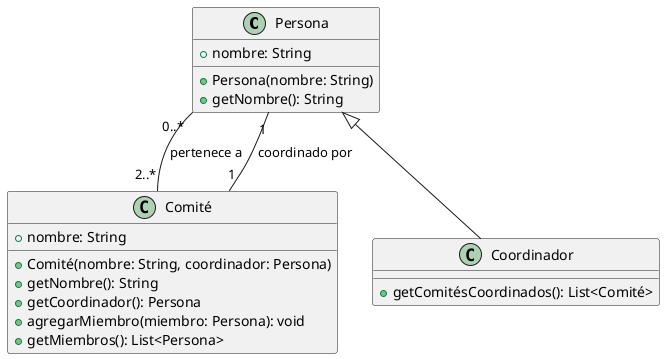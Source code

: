 @startuml
class Persona {
    + nombre: String
    + Persona(nombre: String)
    + getNombre(): String
}

class Comité {
    + nombre: String
    + Comité(nombre: String, coordinador: Persona)
    + getNombre(): String
    + getCoordinador(): Persona
    + agregarMiembro(miembro: Persona): void
    + getMiembros(): List<Persona>
}

class Coordinador {
    + getComitésCoordinados(): List<Comité>
}

Persona "0..*" -- "2..*" Comité : pertenece a
Comité "1" -- "1" Persona : coordinado por
Persona <|-- Coordinador
@enduml
